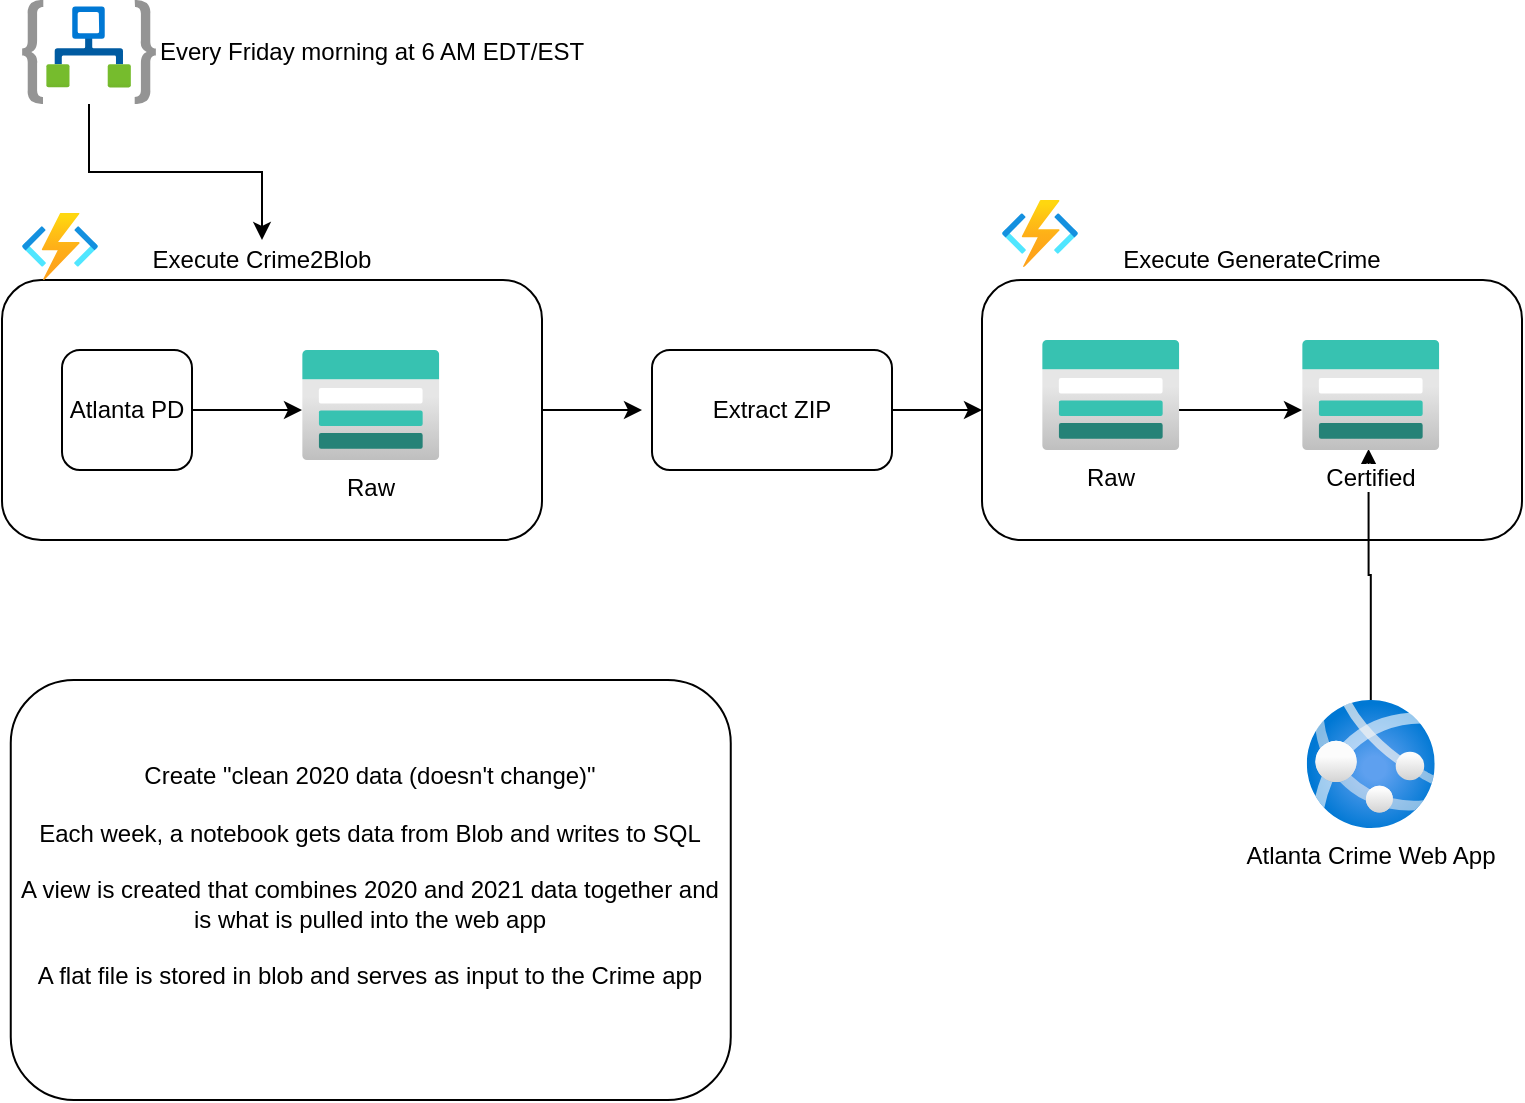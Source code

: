 <mxfile>
    <diagram id="fnI3_iQXw4OiTnrx4XOU" name="update">
        <mxGraphModel dx="1111" dy="677" grid="1" gridSize="10" guides="1" tooltips="1" connect="1" arrows="1" fold="1" page="1" pageScale="1" pageWidth="850" pageHeight="1100" math="0" shadow="0">
            <root>
                <mxCell id="6JDjqdKQVHiy1O1jxpU0-0"/>
                <mxCell id="6JDjqdKQVHiy1O1jxpU0-1" parent="6JDjqdKQVHiy1O1jxpU0-0"/>
                <mxCell id="6JDjqdKQVHiy1O1jxpU0-9" style="edgeStyle=orthogonalEdgeStyle;rounded=0;orthogonalLoop=1;jettySize=auto;html=1;entryX=0;entryY=0.5;entryDx=0;entryDy=0;" parent="6JDjqdKQVHiy1O1jxpU0-1" source="6JDjqdKQVHiy1O1jxpU0-2" edge="1">
                    <mxGeometry relative="1" as="geometry">
                        <mxPoint x="360" y="215" as="targetPoint"/>
                    </mxGeometry>
                </mxCell>
                <mxCell id="6JDjqdKQVHiy1O1jxpU0-2" value="" style="rounded=1;whiteSpace=wrap;html=1;" parent="6JDjqdKQVHiy1O1jxpU0-1" vertex="1">
                    <mxGeometry x="40" y="150" width="270" height="130" as="geometry"/>
                </mxCell>
                <mxCell id="6JDjqdKQVHiy1O1jxpU0-4" value="Execute Crime2Blob" style="text;html=1;strokeColor=none;fillColor=none;align=center;verticalAlign=middle;whiteSpace=wrap;rounded=0;" parent="6JDjqdKQVHiy1O1jxpU0-1" vertex="1">
                    <mxGeometry x="40" y="130" width="260" height="20" as="geometry"/>
                </mxCell>
                <mxCell id="6JDjqdKQVHiy1O1jxpU0-7" style="edgeStyle=orthogonalEdgeStyle;rounded=0;orthogonalLoop=1;jettySize=auto;html=1;entryX=0;entryY=0.5;entryDx=0;entryDy=0;" parent="6JDjqdKQVHiy1O1jxpU0-1" source="6JDjqdKQVHiy1O1jxpU0-5" edge="1">
                    <mxGeometry relative="1" as="geometry">
                        <mxPoint x="190" y="215" as="targetPoint"/>
                    </mxGeometry>
                </mxCell>
                <mxCell id="6JDjqdKQVHiy1O1jxpU0-5" value="Atlanta PD" style="rounded=1;whiteSpace=wrap;html=1;" parent="6JDjqdKQVHiy1O1jxpU0-1" vertex="1">
                    <mxGeometry x="70" y="185" width="65" height="60" as="geometry"/>
                </mxCell>
                <mxCell id="6JDjqdKQVHiy1O1jxpU0-21" style="edgeStyle=orthogonalEdgeStyle;rounded=0;orthogonalLoop=1;jettySize=auto;html=1;entryX=0;entryY=0.5;entryDx=0;entryDy=0;" parent="6JDjqdKQVHiy1O1jxpU0-1" source="6JDjqdKQVHiy1O1jxpU0-15" target="6JDjqdKQVHiy1O1jxpU0-16" edge="1">
                    <mxGeometry relative="1" as="geometry"/>
                </mxCell>
                <mxCell id="6JDjqdKQVHiy1O1jxpU0-15" value="Extract ZIP" style="rounded=1;whiteSpace=wrap;html=1;" parent="6JDjqdKQVHiy1O1jxpU0-1" vertex="1">
                    <mxGeometry x="365" y="185" width="120" height="60" as="geometry"/>
                </mxCell>
                <mxCell id="6JDjqdKQVHiy1O1jxpU0-16" value="" style="rounded=1;whiteSpace=wrap;html=1;" parent="6JDjqdKQVHiy1O1jxpU0-1" vertex="1">
                    <mxGeometry x="530" y="150" width="270" height="130" as="geometry"/>
                </mxCell>
                <mxCell id="6JDjqdKQVHiy1O1jxpU0-17" value="Execute GenerateCrime" style="text;html=1;strokeColor=none;fillColor=none;align=center;verticalAlign=middle;whiteSpace=wrap;rounded=0;" parent="6JDjqdKQVHiy1O1jxpU0-1" vertex="1">
                    <mxGeometry x="530" y="130" width="270" height="20" as="geometry"/>
                </mxCell>
                <mxCell id="6JDjqdKQVHiy1O1jxpU0-18" style="edgeStyle=orthogonalEdgeStyle;rounded=0;orthogonalLoop=1;jettySize=auto;html=1;entryX=0;entryY=0.5;entryDx=0;entryDy=0;" parent="6JDjqdKQVHiy1O1jxpU0-1" edge="1">
                    <mxGeometry relative="1" as="geometry">
                        <mxPoint x="628" y="215" as="sourcePoint"/>
                        <mxPoint x="690" y="215" as="targetPoint"/>
                    </mxGeometry>
                </mxCell>
                <mxCell id="6JDjqdKQVHiy1O1jxpU0-23" value="Raw" style="aspect=fixed;html=1;points=[];align=center;image;fontSize=12;image=img/lib/azure2/storage/Storage_Accounts.svg;" parent="6JDjqdKQVHiy1O1jxpU0-1" vertex="1">
                    <mxGeometry x="190" y="185" width="68.75" height="55" as="geometry"/>
                </mxCell>
                <mxCell id="6JDjqdKQVHiy1O1jxpU0-24" value="Raw" style="aspect=fixed;html=1;points=[];align=center;image;fontSize=12;image=img/lib/azure2/storage/Storage_Accounts.svg;" parent="6JDjqdKQVHiy1O1jxpU0-1" vertex="1">
                    <mxGeometry x="560" y="180" width="68.75" height="55" as="geometry"/>
                </mxCell>
                <mxCell id="6JDjqdKQVHiy1O1jxpU0-25" value="" style="aspect=fixed;html=1;points=[];align=center;image;fontSize=12;image=img/lib/azure2/compute/Function_Apps.svg;" parent="6JDjqdKQVHiy1O1jxpU0-1" vertex="1">
                    <mxGeometry x="50" y="116.47" width="38" height="33.53" as="geometry"/>
                </mxCell>
                <mxCell id="6JDjqdKQVHiy1O1jxpU0-27" value="" style="aspect=fixed;html=1;points=[];align=center;image;fontSize=12;image=img/lib/azure2/compute/Function_Apps.svg;" parent="6JDjqdKQVHiy1O1jxpU0-1" vertex="1">
                    <mxGeometry x="540" y="110" width="38" height="33.53" as="geometry"/>
                </mxCell>
                <mxCell id="6JDjqdKQVHiy1O1jxpU0-29" style="edgeStyle=orthogonalEdgeStyle;rounded=0;orthogonalLoop=1;jettySize=auto;html=1;entryX=0.5;entryY=0;entryDx=0;entryDy=0;" parent="6JDjqdKQVHiy1O1jxpU0-1" source="6JDjqdKQVHiy1O1jxpU0-28" target="6JDjqdKQVHiy1O1jxpU0-4" edge="1">
                    <mxGeometry relative="1" as="geometry"/>
                </mxCell>
                <mxCell id="6JDjqdKQVHiy1O1jxpU0-28" value="Every Friday morning at 6 AM EDT/EST" style="aspect=fixed;html=1;points=[];align=left;image;fontSize=12;image=img/lib/azure2/iot/Logic_Apps.svg;labelPosition=right;verticalLabelPosition=middle;verticalAlign=middle;" parent="6JDjqdKQVHiy1O1jxpU0-1" vertex="1">
                    <mxGeometry x="50" y="10.0" width="67" height="52" as="geometry"/>
                </mxCell>
                <mxCell id="5" style="edgeStyle=orthogonalEdgeStyle;rounded=0;orthogonalLoop=1;jettySize=auto;html=1;entryX=0.484;entryY=0.99;entryDx=0;entryDy=0;entryPerimeter=0;" edge="1" parent="6JDjqdKQVHiy1O1jxpU0-1" source="6JDjqdKQVHiy1O1jxpU0-31" target="4">
                    <mxGeometry relative="1" as="geometry"/>
                </mxCell>
                <mxCell id="6JDjqdKQVHiy1O1jxpU0-31" value="Atlanta Crime Web App" style="aspect=fixed;html=1;points=[];align=center;image;fontSize=12;image=img/lib/azure2/compute/App_Services.svg;" parent="6JDjqdKQVHiy1O1jxpU0-1" vertex="1">
                    <mxGeometry x="692.37" y="360" width="64" height="64" as="geometry"/>
                </mxCell>
                <mxCell id="0" value="Create &quot;clean 2020 data (doesn't change)&quot;&lt;br&gt;&lt;br&gt;Each week, a notebook gets data from Blob and writes to SQL&lt;br&gt;&lt;br&gt;A view is created that combines 2020 and 2021 data together and is what is pulled into the web app&lt;br&gt;&lt;br&gt;A flat file is stored in blob and serves as input to the Crime app&lt;br&gt;&lt;br&gt;" style="rounded=1;whiteSpace=wrap;html=1;" vertex="1" parent="6JDjqdKQVHiy1O1jxpU0-1">
                    <mxGeometry x="44.38" y="350" width="360" height="210" as="geometry"/>
                </mxCell>
                <mxCell id="4" value="Certified" style="aspect=fixed;html=1;points=[];align=center;image;fontSize=12;image=img/lib/azure2/storage/Storage_Accounts.svg;" vertex="1" parent="6JDjqdKQVHiy1O1jxpU0-1">
                    <mxGeometry x="690" y="180" width="68.75" height="55" as="geometry"/>
                </mxCell>
            </root>
        </mxGraphModel>
    </diagram>
    <diagram id="yowrlgaX1Kdxxqxivsnb" name="layout">
        <mxGraphModel dx="391" dy="474" grid="1" gridSize="10" guides="1" tooltips="1" connect="1" arrows="1" fold="1" page="1" pageScale="1" pageWidth="850" pageHeight="1100" math="0" shadow="0">
            <root>
                <mxCell id="uwYrSNLBMI2gb99kesB4-0"/>
                <mxCell id="uwYrSNLBMI2gb99kesB4-1" parent="uwYrSNLBMI2gb99kesB4-0"/>
                <mxCell id="uwYrSNLBMI2gb99kesB4-2" value="Map" style="rounded=1;whiteSpace=wrap;html=1;" parent="uwYrSNLBMI2gb99kesB4-1" vertex="1">
                    <mxGeometry x="310" y="170" width="130" height="110" as="geometry"/>
                </mxCell>
                <mxCell id="uwYrSNLBMI2gb99kesB4-3" value="# 2020" style="rounded=1;whiteSpace=wrap;html=1;" parent="uwYrSNLBMI2gb99kesB4-1" vertex="1">
                    <mxGeometry x="170" y="170" width="60" height="30" as="geometry"/>
                </mxCell>
                <mxCell id="uwYrSNLBMI2gb99kesB4-4" value="YoY Comp." style="rounded=1;whiteSpace=wrap;html=1;" parent="uwYrSNLBMI2gb99kesB4-1" vertex="1">
                    <mxGeometry x="240" y="170" width="60" height="30" as="geometry"/>
                </mxCell>
                <mxCell id="uwYrSNLBMI2gb99kesB4-5" value="Filter row" style="rounded=1;whiteSpace=wrap;html=1;" parent="uwYrSNLBMI2gb99kesB4-1" vertex="1">
                    <mxGeometry x="170" y="130" width="270" height="30" as="geometry"/>
                </mxCell>
                <mxCell id="uwYrSNLBMI2gb99kesB4-6" value="Trend" style="rounded=1;whiteSpace=wrap;html=1;" parent="uwYrSNLBMI2gb99kesB4-1" vertex="1">
                    <mxGeometry x="240" y="210" width="60" height="30" as="geometry"/>
                </mxCell>
                <mxCell id="hZrnMsAzkJg7uWu7PhoQ-0" value="dots" style="rounded=1;whiteSpace=wrap;html=1;" parent="uwYrSNLBMI2gb99kesB4-1" vertex="1">
                    <mxGeometry x="170" y="210" width="60" height="30" as="geometry"/>
                </mxCell>
            </root>
        </mxGraphModel>
    </diagram>
    <diagram id="iai2MzG02rngsawtCdba" name="yoy">
        <mxGraphModel dx="942" dy="474" grid="1" gridSize="10" guides="1" tooltips="1" connect="1" arrows="1" fold="1" page="1" pageScale="1" pageWidth="850" pageHeight="1100" math="0" shadow="0">
            <root>
                <mxCell id="0"/>
                <mxCell id="1" parent="0"/>
                <mxCell id="5" value="To create YoY comps" style="edgeStyle=orthogonalEdgeStyle;rounded=0;orthogonalLoop=1;jettySize=auto;html=1;entryX=0.5;entryY=0;entryDx=0;entryDy=0;" parent="1" source="2" target="3" edge="1">
                    <mxGeometry relative="1" as="geometry"/>
                </mxCell>
                <mxCell id="2" value="&lt;div style=&quot;text-align: center&quot;&gt;&lt;span&gt;when user makes selection, df_map constrained by any combo of&lt;/span&gt;&lt;/div&gt;&lt;ol&gt;&lt;li&gt;Neighborhood(s)&lt;/li&gt;&lt;li&gt;Crimes(s)&lt;/li&gt;&lt;li&gt;Occur date (days of year)&lt;/li&gt;&lt;/ol&gt;" style="rounded=1;whiteSpace=wrap;html=1;align=left;" parent="1" vertex="1">
                    <mxGeometry x="40" y="40" width="210" height="120" as="geometry"/>
                </mxCell>
                <mxCell id="3" value="&lt;div style=&quot;text-align: left&quot;&gt;&lt;ol&gt;&lt;li&gt;Constrain 2020 data by same neighborhoods, same crimes, same occur days&lt;/li&gt;&lt;li&gt;Aggregate both datasets&lt;/li&gt;&lt;li&gt;Merge&lt;/li&gt;&lt;li&gt;Calculate YoY comps&lt;/li&gt;&lt;li&gt;Return dataframe&lt;/li&gt;&lt;/ol&gt;&lt;/div&gt;" style="rounded=1;whiteSpace=wrap;html=1;align=left;" parent="1" vertex="1">
                    <mxGeometry x="40" y="230" width="220" height="140" as="geometry"/>
                </mxCell>
            </root>
        </mxGraphModel>
    </diagram>
</mxfile>